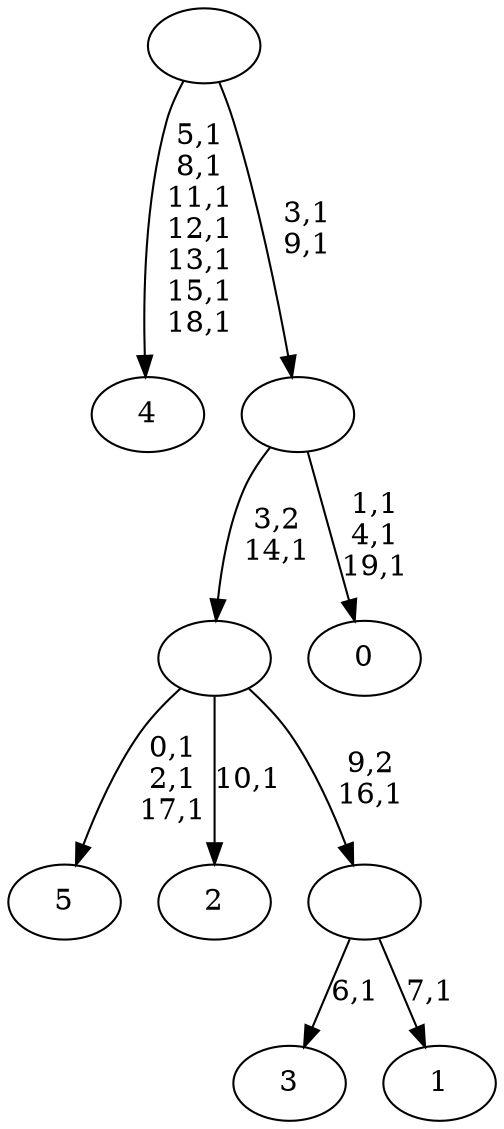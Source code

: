 digraph T {
	26 [label="5"]
	22 [label="4"]
	14 [label="3"]
	12 [label="2"]
	10 [label="1"]
	8 [label=""]
	7 [label=""]
	6 [label="0"]
	2 [label=""]
	0 [label=""]
	8 -> 10 [label="7,1"]
	8 -> 14 [label="6,1"]
	7 -> 12 [label="10,1"]
	7 -> 26 [label="0,1\n2,1\n17,1"]
	7 -> 8 [label="9,2\n16,1"]
	2 -> 6 [label="1,1\n4,1\n19,1"]
	2 -> 7 [label="3,2\n14,1"]
	0 -> 2 [label="3,1\n9,1"]
	0 -> 22 [label="5,1\n8,1\n11,1\n12,1\n13,1\n15,1\n18,1"]
}
